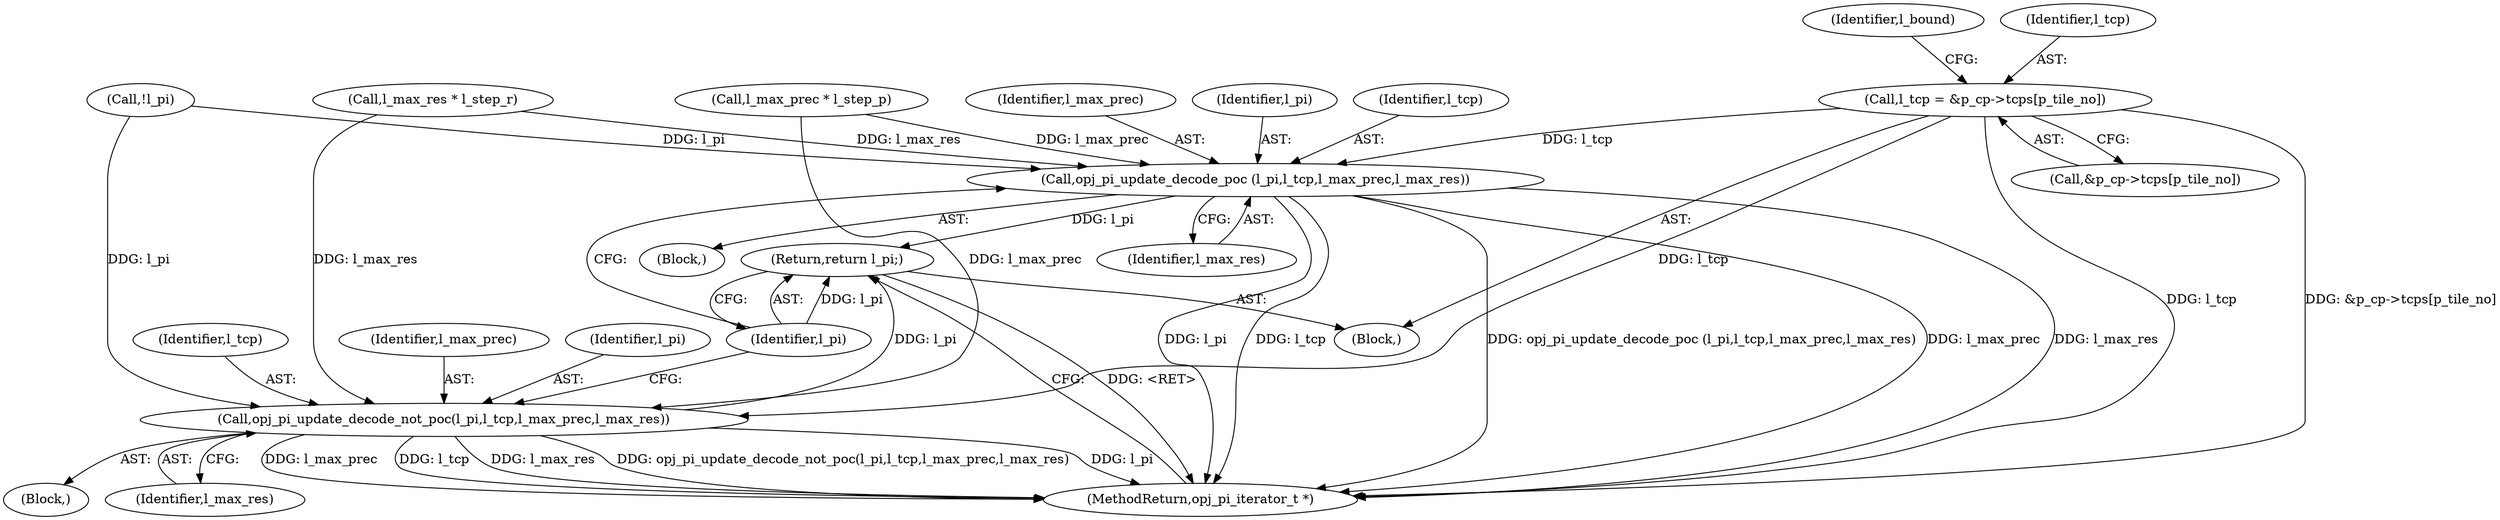 digraph "0_openjpeg_ef01f18dfc6780b776d0674ed3e7415c6ef54d24@array" {
"1000193" [label="(Call,l_tcp = &p_cp->tcps[p_tile_no])"];
"1000699" [label="(Call,opj_pi_update_decode_poc (l_pi,l_tcp,l_max_prec,l_max_res))"];
"1000711" [label="(Return,return l_pi;)"];
"1000706" [label="(Call,opj_pi_update_decode_not_poc(l_pi,l_tcp,l_max_prec,l_max_res))"];
"1000202" [label="(Identifier,l_bound)"];
"1000711" [label="(Return,return l_pi;)"];
"1000708" [label="(Identifier,l_tcp)"];
"1000702" [label="(Identifier,l_max_prec)"];
"1000700" [label="(Identifier,l_pi)"];
"1000703" [label="(Identifier,l_max_res)"];
"1000701" [label="(Identifier,l_tcp)"];
"1000194" [label="(Identifier,l_tcp)"];
"1000710" [label="(Identifier,l_max_res)"];
"1000713" [label="(MethodReturn,opj_pi_iterator_t *)"];
"1000706" [label="(Call,opj_pi_update_decode_not_poc(l_pi,l_tcp,l_max_prec,l_max_res))"];
"1000712" [label="(Identifier,l_pi)"];
"1000328" [label="(Call,l_max_res * l_step_r)"];
"1000127" [label="(Block,)"];
"1000709" [label="(Identifier,l_max_prec)"];
"1000699" [label="(Call,opj_pi_update_decode_poc (l_pi,l_tcp,l_max_prec,l_max_res))"];
"1000707" [label="(Identifier,l_pi)"];
"1000193" [label="(Call,l_tcp = &p_cp->tcps[p_tile_no])"];
"1000705" [label="(Block,)"];
"1000698" [label="(Block,)"];
"1000316" [label="(Call,l_max_prec * l_step_p)"];
"1000195" [label="(Call,&p_cp->tcps[p_tile_no])"];
"1000258" [label="(Call,!l_pi)"];
"1000193" -> "1000127"  [label="AST: "];
"1000193" -> "1000195"  [label="CFG: "];
"1000194" -> "1000193"  [label="AST: "];
"1000195" -> "1000193"  [label="AST: "];
"1000202" -> "1000193"  [label="CFG: "];
"1000193" -> "1000713"  [label="DDG: l_tcp"];
"1000193" -> "1000713"  [label="DDG: &p_cp->tcps[p_tile_no]"];
"1000193" -> "1000699"  [label="DDG: l_tcp"];
"1000193" -> "1000706"  [label="DDG: l_tcp"];
"1000699" -> "1000698"  [label="AST: "];
"1000699" -> "1000703"  [label="CFG: "];
"1000700" -> "1000699"  [label="AST: "];
"1000701" -> "1000699"  [label="AST: "];
"1000702" -> "1000699"  [label="AST: "];
"1000703" -> "1000699"  [label="AST: "];
"1000712" -> "1000699"  [label="CFG: "];
"1000699" -> "1000713"  [label="DDG: l_pi"];
"1000699" -> "1000713"  [label="DDG: l_tcp"];
"1000699" -> "1000713"  [label="DDG: opj_pi_update_decode_poc (l_pi,l_tcp,l_max_prec,l_max_res)"];
"1000699" -> "1000713"  [label="DDG: l_max_prec"];
"1000699" -> "1000713"  [label="DDG: l_max_res"];
"1000258" -> "1000699"  [label="DDG: l_pi"];
"1000316" -> "1000699"  [label="DDG: l_max_prec"];
"1000328" -> "1000699"  [label="DDG: l_max_res"];
"1000699" -> "1000711"  [label="DDG: l_pi"];
"1000711" -> "1000127"  [label="AST: "];
"1000711" -> "1000712"  [label="CFG: "];
"1000712" -> "1000711"  [label="AST: "];
"1000713" -> "1000711"  [label="CFG: "];
"1000711" -> "1000713"  [label="DDG: <RET>"];
"1000712" -> "1000711"  [label="DDG: l_pi"];
"1000706" -> "1000711"  [label="DDG: l_pi"];
"1000706" -> "1000705"  [label="AST: "];
"1000706" -> "1000710"  [label="CFG: "];
"1000707" -> "1000706"  [label="AST: "];
"1000708" -> "1000706"  [label="AST: "];
"1000709" -> "1000706"  [label="AST: "];
"1000710" -> "1000706"  [label="AST: "];
"1000712" -> "1000706"  [label="CFG: "];
"1000706" -> "1000713"  [label="DDG: l_max_prec"];
"1000706" -> "1000713"  [label="DDG: l_tcp"];
"1000706" -> "1000713"  [label="DDG: l_max_res"];
"1000706" -> "1000713"  [label="DDG: opj_pi_update_decode_not_poc(l_pi,l_tcp,l_max_prec,l_max_res)"];
"1000706" -> "1000713"  [label="DDG: l_pi"];
"1000258" -> "1000706"  [label="DDG: l_pi"];
"1000316" -> "1000706"  [label="DDG: l_max_prec"];
"1000328" -> "1000706"  [label="DDG: l_max_res"];
}
